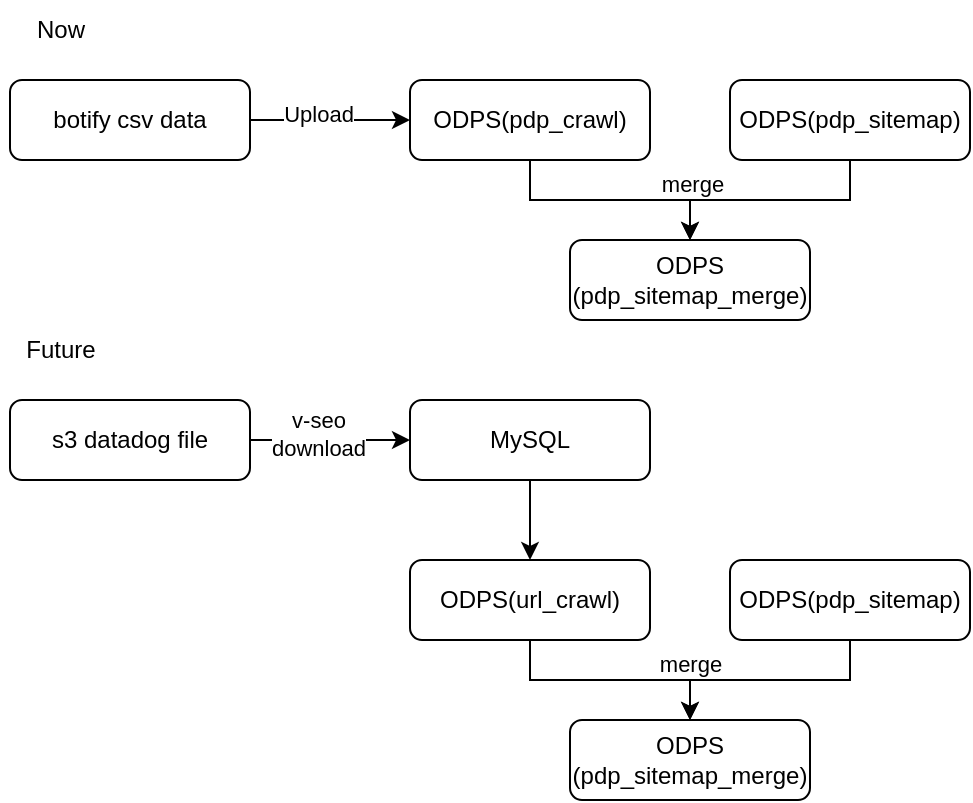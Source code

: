 <mxfile version="26.0.6">
  <diagram name="第 1 页" id="LGupBHaP4Jmp5hPI-oqI">
    <mxGraphModel dx="1434" dy="654" grid="1" gridSize="10" guides="1" tooltips="1" connect="1" arrows="1" fold="1" page="1" pageScale="1" pageWidth="827" pageHeight="1169" math="0" shadow="0">
      <root>
        <mxCell id="0" />
        <mxCell id="1" parent="0" />
        <mxCell id="uxW33RcxvCTVdDto4gNg-5" style="edgeStyle=orthogonalEdgeStyle;rounded=0;orthogonalLoop=1;jettySize=auto;html=1;exitX=1;exitY=0.5;exitDx=0;exitDy=0;entryX=0;entryY=0.5;entryDx=0;entryDy=0;" edge="1" parent="1" source="uxW33RcxvCTVdDto4gNg-1" target="uxW33RcxvCTVdDto4gNg-2">
          <mxGeometry relative="1" as="geometry" />
        </mxCell>
        <mxCell id="uxW33RcxvCTVdDto4gNg-8" value="Upload" style="edgeLabel;html=1;align=center;verticalAlign=middle;resizable=0;points=[];" vertex="1" connectable="0" parent="uxW33RcxvCTVdDto4gNg-5">
          <mxGeometry x="-0.15" y="3" relative="1" as="geometry">
            <mxPoint as="offset" />
          </mxGeometry>
        </mxCell>
        <mxCell id="uxW33RcxvCTVdDto4gNg-1" value="botify csv data" style="rounded=1;whiteSpace=wrap;html=1;" vertex="1" parent="1">
          <mxGeometry x="40" y="80" width="120" height="40" as="geometry" />
        </mxCell>
        <mxCell id="uxW33RcxvCTVdDto4gNg-6" style="edgeStyle=orthogonalEdgeStyle;rounded=0;orthogonalLoop=1;jettySize=auto;html=1;exitX=0.5;exitY=1;exitDx=0;exitDy=0;entryX=0.5;entryY=0;entryDx=0;entryDy=0;" edge="1" parent="1" source="uxW33RcxvCTVdDto4gNg-2" target="uxW33RcxvCTVdDto4gNg-4">
          <mxGeometry relative="1" as="geometry" />
        </mxCell>
        <mxCell id="uxW33RcxvCTVdDto4gNg-9" value="merge" style="edgeLabel;html=1;align=center;verticalAlign=middle;resizable=0;points=[];" vertex="1" connectable="0" parent="uxW33RcxvCTVdDto4gNg-6">
          <mxGeometry x="0.273" y="2" relative="1" as="geometry">
            <mxPoint x="24" y="-6" as="offset" />
          </mxGeometry>
        </mxCell>
        <mxCell id="uxW33RcxvCTVdDto4gNg-2" value="ODPS(pdp_crawl)" style="rounded=1;whiteSpace=wrap;html=1;" vertex="1" parent="1">
          <mxGeometry x="240" y="80" width="120" height="40" as="geometry" />
        </mxCell>
        <mxCell id="uxW33RcxvCTVdDto4gNg-7" style="edgeStyle=orthogonalEdgeStyle;rounded=0;orthogonalLoop=1;jettySize=auto;html=1;exitX=0.5;exitY=1;exitDx=0;exitDy=0;entryX=0.5;entryY=0;entryDx=0;entryDy=0;" edge="1" parent="1" source="uxW33RcxvCTVdDto4gNg-3" target="uxW33RcxvCTVdDto4gNg-4">
          <mxGeometry relative="1" as="geometry" />
        </mxCell>
        <mxCell id="uxW33RcxvCTVdDto4gNg-3" value="ODPS(pdp_sitemap)" style="rounded=1;whiteSpace=wrap;html=1;" vertex="1" parent="1">
          <mxGeometry x="400" y="80" width="120" height="40" as="geometry" />
        </mxCell>
        <mxCell id="uxW33RcxvCTVdDto4gNg-4" value="ODPS&lt;div&gt;(pdp_sitemap_merge)&lt;/div&gt;" style="rounded=1;whiteSpace=wrap;html=1;" vertex="1" parent="1">
          <mxGeometry x="320" y="160" width="120" height="40" as="geometry" />
        </mxCell>
        <mxCell id="uxW33RcxvCTVdDto4gNg-10" style="edgeStyle=orthogonalEdgeStyle;rounded=0;orthogonalLoop=1;jettySize=auto;html=1;exitX=1;exitY=0.5;exitDx=0;exitDy=0;entryX=0;entryY=0.5;entryDx=0;entryDy=0;" edge="1" parent="1" source="uxW33RcxvCTVdDto4gNg-12" target="uxW33RcxvCTVdDto4gNg-15">
          <mxGeometry relative="1" as="geometry" />
        </mxCell>
        <mxCell id="uxW33RcxvCTVdDto4gNg-11" value="v-seo&lt;div&gt;download&lt;/div&gt;" style="edgeLabel;html=1;align=center;verticalAlign=middle;resizable=0;points=[];" vertex="1" connectable="0" parent="uxW33RcxvCTVdDto4gNg-10">
          <mxGeometry x="-0.15" y="3" relative="1" as="geometry">
            <mxPoint as="offset" />
          </mxGeometry>
        </mxCell>
        <mxCell id="uxW33RcxvCTVdDto4gNg-12" value="s3 datadog file" style="rounded=1;whiteSpace=wrap;html=1;" vertex="1" parent="1">
          <mxGeometry x="40" y="240" width="120" height="40" as="geometry" />
        </mxCell>
        <mxCell id="uxW33RcxvCTVdDto4gNg-22" style="edgeStyle=orthogonalEdgeStyle;rounded=0;orthogonalLoop=1;jettySize=auto;html=1;exitX=0.5;exitY=1;exitDx=0;exitDy=0;entryX=0.5;entryY=0;entryDx=0;entryDy=0;" edge="1" parent="1" source="uxW33RcxvCTVdDto4gNg-15" target="uxW33RcxvCTVdDto4gNg-21">
          <mxGeometry relative="1" as="geometry" />
        </mxCell>
        <mxCell id="uxW33RcxvCTVdDto4gNg-15" value="MySQL" style="rounded=1;whiteSpace=wrap;html=1;" vertex="1" parent="1">
          <mxGeometry x="240" y="240" width="120" height="40" as="geometry" />
        </mxCell>
        <mxCell id="uxW33RcxvCTVdDto4gNg-16" style="edgeStyle=orthogonalEdgeStyle;rounded=0;orthogonalLoop=1;jettySize=auto;html=1;exitX=0.5;exitY=1;exitDx=0;exitDy=0;entryX=0.5;entryY=0;entryDx=0;entryDy=0;" edge="1" parent="1" source="uxW33RcxvCTVdDto4gNg-17" target="uxW33RcxvCTVdDto4gNg-18">
          <mxGeometry relative="1" as="geometry" />
        </mxCell>
        <mxCell id="uxW33RcxvCTVdDto4gNg-17" value="ODPS(pdp_sitemap)" style="rounded=1;whiteSpace=wrap;html=1;" vertex="1" parent="1">
          <mxGeometry x="400" y="320" width="120" height="40" as="geometry" />
        </mxCell>
        <mxCell id="uxW33RcxvCTVdDto4gNg-18" value="ODPS&lt;div&gt;(pdp_sitemap_merge)&lt;/div&gt;" style="rounded=1;whiteSpace=wrap;html=1;" vertex="1" parent="1">
          <mxGeometry x="320" y="400" width="120" height="40" as="geometry" />
        </mxCell>
        <mxCell id="uxW33RcxvCTVdDto4gNg-19" value="Now" style="text;html=1;align=center;verticalAlign=middle;resizable=0;points=[];autosize=1;strokeColor=none;fillColor=none;" vertex="1" parent="1">
          <mxGeometry x="40" y="40" width="50" height="30" as="geometry" />
        </mxCell>
        <mxCell id="uxW33RcxvCTVdDto4gNg-20" value="Future" style="text;html=1;align=center;verticalAlign=middle;resizable=0;points=[];autosize=1;strokeColor=none;fillColor=none;" vertex="1" parent="1">
          <mxGeometry x="35" y="200" width="60" height="30" as="geometry" />
        </mxCell>
        <mxCell id="uxW33RcxvCTVdDto4gNg-23" style="edgeStyle=orthogonalEdgeStyle;rounded=0;orthogonalLoop=1;jettySize=auto;html=1;exitX=0.5;exitY=1;exitDx=0;exitDy=0;entryX=0.5;entryY=0;entryDx=0;entryDy=0;" edge="1" parent="1" source="uxW33RcxvCTVdDto4gNg-21" target="uxW33RcxvCTVdDto4gNg-18">
          <mxGeometry relative="1" as="geometry" />
        </mxCell>
        <mxCell id="uxW33RcxvCTVdDto4gNg-24" value="merge" style="edgeLabel;html=1;align=center;verticalAlign=middle;resizable=0;points=[];" vertex="1" connectable="0" parent="uxW33RcxvCTVdDto4gNg-23">
          <mxGeometry x="0.467" y="4" relative="1" as="geometry">
            <mxPoint x="12" y="-4" as="offset" />
          </mxGeometry>
        </mxCell>
        <mxCell id="uxW33RcxvCTVdDto4gNg-21" value="ODPS(url_crawl)" style="rounded=1;whiteSpace=wrap;html=1;" vertex="1" parent="1">
          <mxGeometry x="240" y="320" width="120" height="40" as="geometry" />
        </mxCell>
      </root>
    </mxGraphModel>
  </diagram>
</mxfile>
